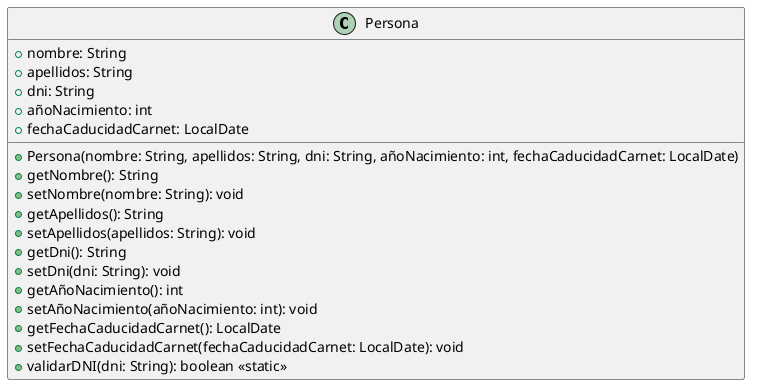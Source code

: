 @startuml
class Persona {
  + nombre: String
  + apellidos: String
  + dni: String
  + añoNacimiento: int
  + fechaCaducidadCarnet: LocalDate
  + Persona(nombre: String, apellidos: String, dni: String, añoNacimiento: int, fechaCaducidadCarnet: LocalDate)
  + getNombre(): String
  + setNombre(nombre: String): void
  + getApellidos(): String
  + setApellidos(apellidos: String): void
  + getDni(): String
  + setDni(dni: String): void
  + getAñoNacimiento(): int
  + setAñoNacimiento(añoNacimiento: int): void
  + getFechaCaducidadCarnet(): LocalDate
  + setFechaCaducidadCarnet(fechaCaducidadCarnet: LocalDate): void
  + validarDNI(dni: String): boolean <<static>>
}
@enduml
